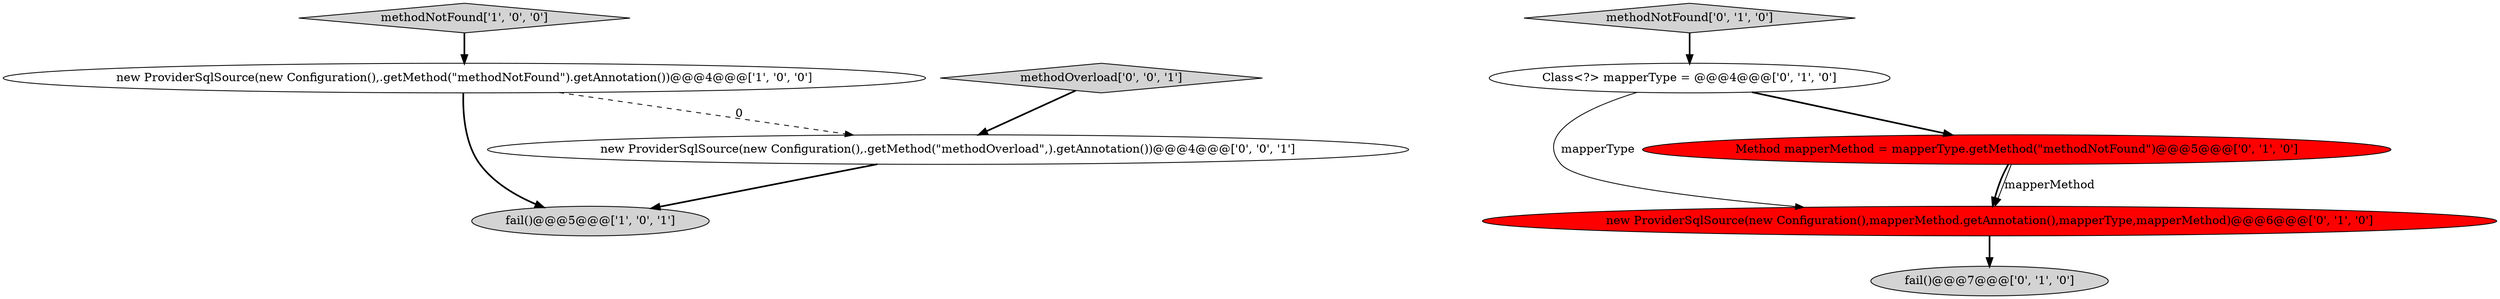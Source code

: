 digraph {
1 [style = filled, label = "methodNotFound['1', '0', '0']", fillcolor = lightgray, shape = diamond image = "AAA0AAABBB1BBB"];
5 [style = filled, label = "fail()@@@7@@@['0', '1', '0']", fillcolor = lightgray, shape = ellipse image = "AAA0AAABBB2BBB"];
9 [style = filled, label = "new ProviderSqlSource(new Configuration(),.getMethod(\"methodOverload\",).getAnnotation())@@@4@@@['0', '0', '1']", fillcolor = white, shape = ellipse image = "AAA0AAABBB3BBB"];
4 [style = filled, label = "Class<?> mapperType = @@@4@@@['0', '1', '0']", fillcolor = white, shape = ellipse image = "AAA0AAABBB2BBB"];
6 [style = filled, label = "new ProviderSqlSource(new Configuration(),mapperMethod.getAnnotation(),mapperType,mapperMethod)@@@6@@@['0', '1', '0']", fillcolor = red, shape = ellipse image = "AAA1AAABBB2BBB"];
7 [style = filled, label = "methodNotFound['0', '1', '0']", fillcolor = lightgray, shape = diamond image = "AAA0AAABBB2BBB"];
8 [style = filled, label = "methodOverload['0', '0', '1']", fillcolor = lightgray, shape = diamond image = "AAA0AAABBB3BBB"];
3 [style = filled, label = "Method mapperMethod = mapperType.getMethod(\"methodNotFound\")@@@5@@@['0', '1', '0']", fillcolor = red, shape = ellipse image = "AAA1AAABBB2BBB"];
0 [style = filled, label = "new ProviderSqlSource(new Configuration(),.getMethod(\"methodNotFound\").getAnnotation())@@@4@@@['1', '0', '0']", fillcolor = white, shape = ellipse image = "AAA0AAABBB1BBB"];
2 [style = filled, label = "fail()@@@5@@@['1', '0', '1']", fillcolor = lightgray, shape = ellipse image = "AAA0AAABBB1BBB"];
4->6 [style = solid, label="mapperType"];
4->3 [style = bold, label=""];
3->6 [style = bold, label=""];
6->5 [style = bold, label=""];
1->0 [style = bold, label=""];
7->4 [style = bold, label=""];
0->9 [style = dashed, label="0"];
9->2 [style = bold, label=""];
3->6 [style = solid, label="mapperMethod"];
0->2 [style = bold, label=""];
8->9 [style = bold, label=""];
}
